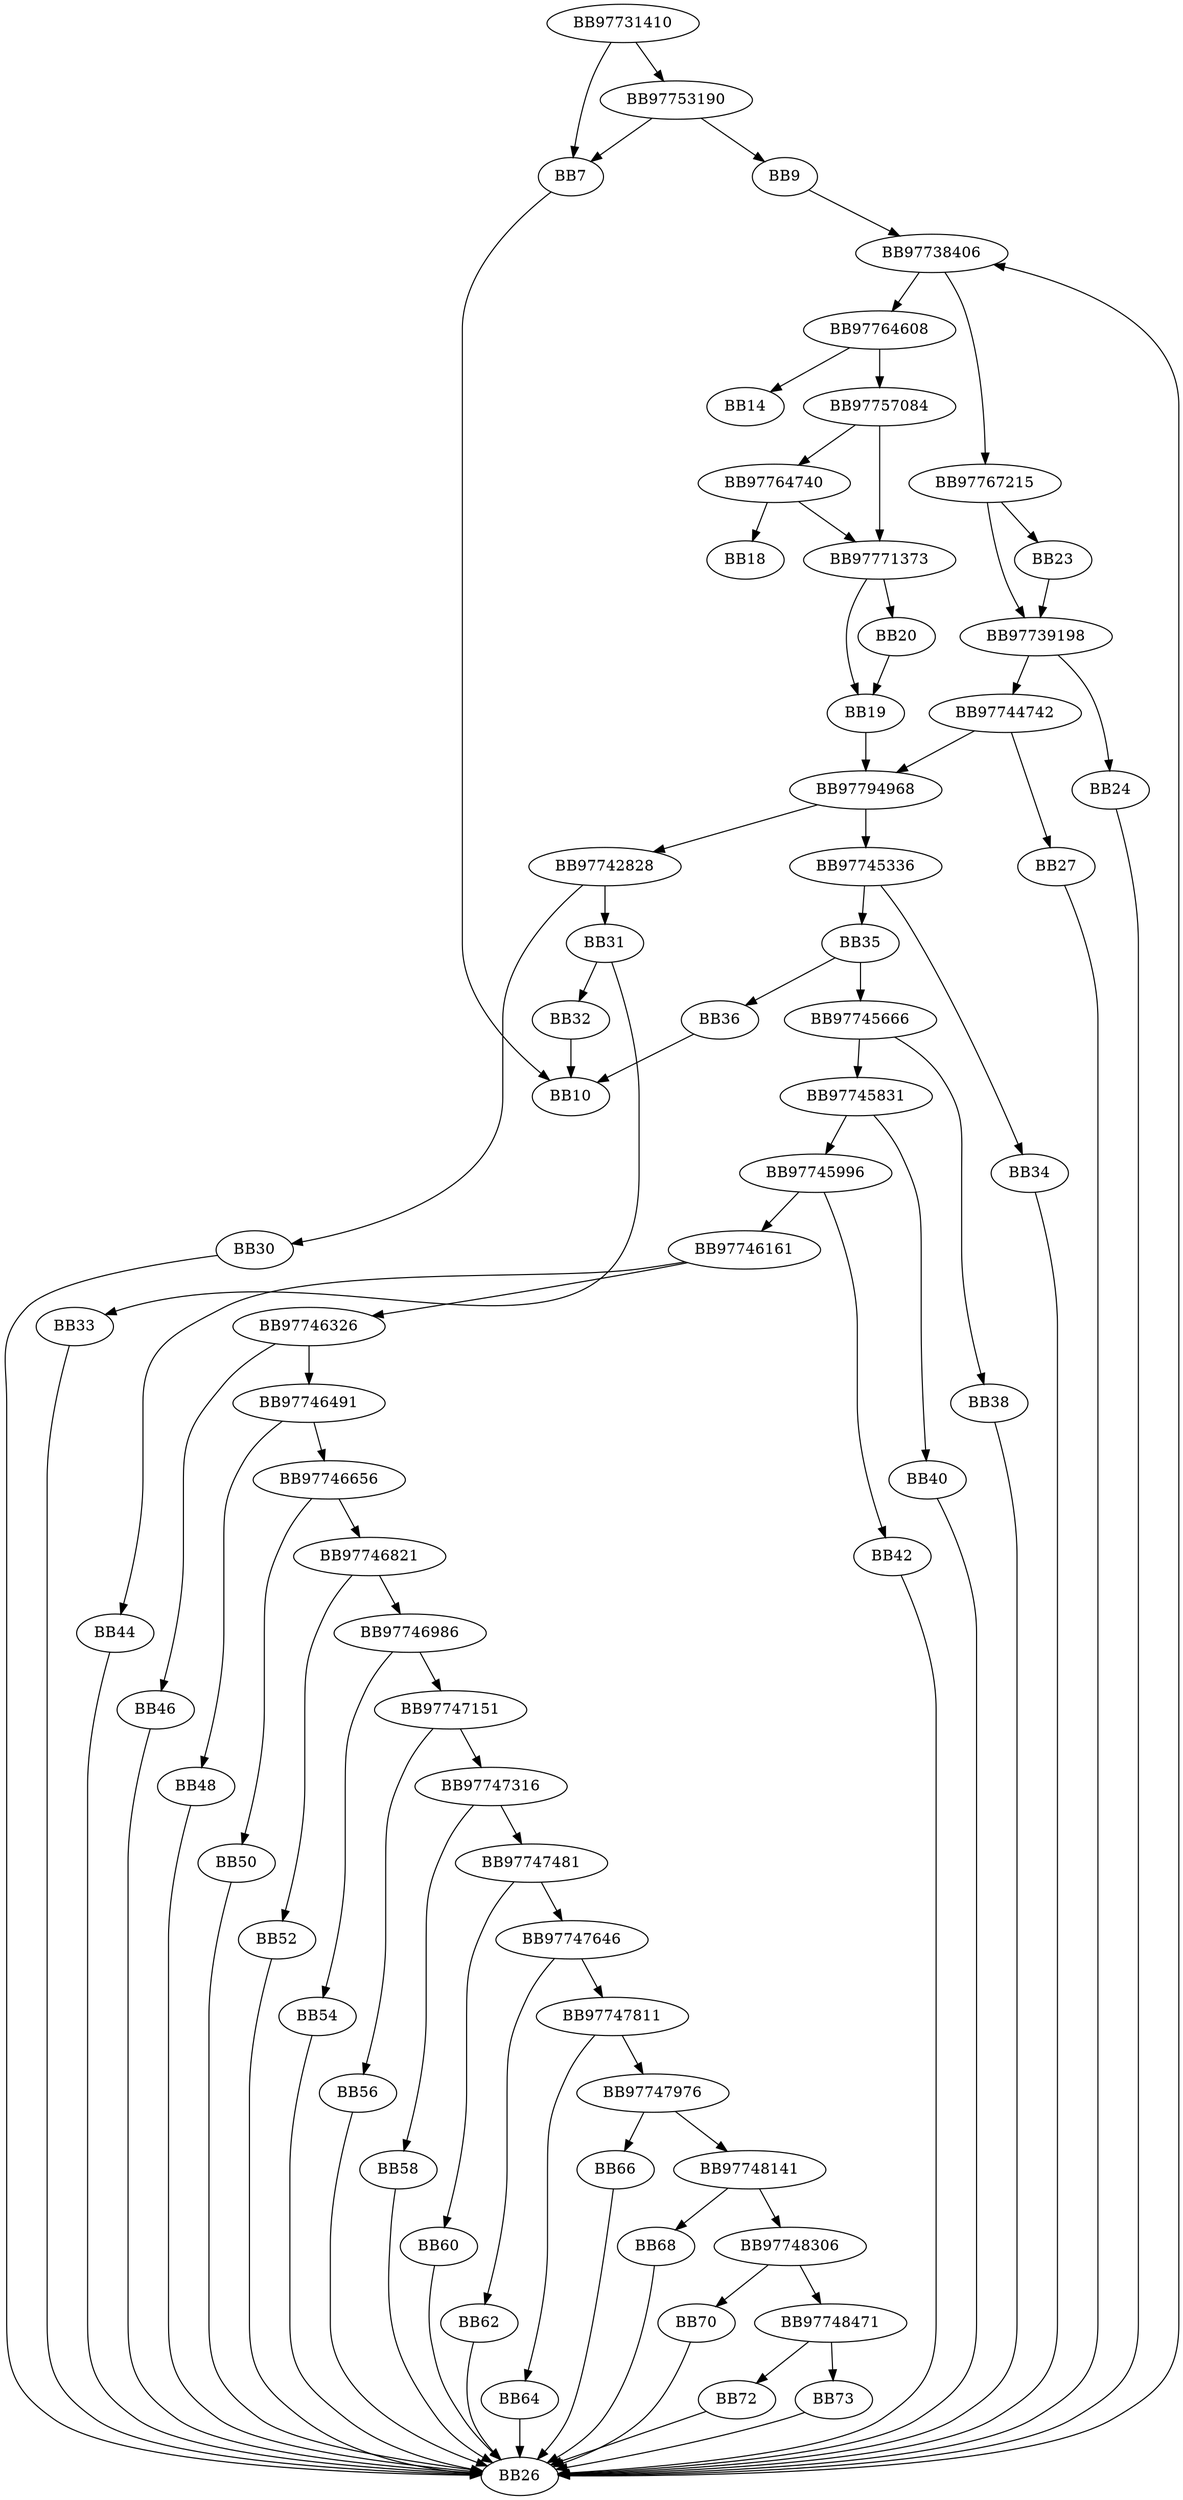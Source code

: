 digraph G{
	BB97731410->BB7;
	BB97731410->BB97753190;
	BB97753190->BB7;
	BB97753190->BB9;
	BB7->BB10;
	BB9->BB97738406;
	BB97738406->BB97764608;
	BB97738406->BB97767215;
	BB97764608->BB14;
	BB97764608->BB97757084;
	BB97757084->BB97764740;
	BB97757084->BB97771373;
	BB97764740->BB18;
	BB97764740->BB97771373;
	BB97771373->BB19;
	BB97771373->BB20;
	BB20->BB19;
	BB19->BB97794968;
	BB97767215->BB97739198;
	BB97767215->BB23;
	BB23->BB97739198;
	BB97739198->BB24;
	BB97739198->BB97744742;
	BB24->BB26;
	BB26->BB97738406;
	BB97744742->BB27;
	BB97744742->BB97794968;
	BB27->BB26;
	BB97794968->BB97745336;
	BB97794968->BB97742828;
	BB97742828->BB30;
	BB97742828->BB31;
	BB30->BB26;
	BB31->BB32;
	BB31->BB33;
	BB32->BB10;
	BB33->BB26;
	BB97745336->BB34;
	BB97745336->BB35;
	BB34->BB26;
	BB35->BB36;
	BB35->BB97745666;
	BB36->BB10;
	BB97745666->BB38;
	BB97745666->BB97745831;
	BB38->BB26;
	BB97745831->BB40;
	BB97745831->BB97745996;
	BB40->BB26;
	BB97745996->BB42;
	BB97745996->BB97746161;
	BB42->BB26;
	BB97746161->BB44;
	BB97746161->BB97746326;
	BB44->BB26;
	BB97746326->BB46;
	BB97746326->BB97746491;
	BB46->BB26;
	BB97746491->BB48;
	BB97746491->BB97746656;
	BB48->BB26;
	BB97746656->BB50;
	BB97746656->BB97746821;
	BB50->BB26;
	BB97746821->BB52;
	BB97746821->BB97746986;
	BB52->BB26;
	BB97746986->BB54;
	BB97746986->BB97747151;
	BB54->BB26;
	BB97747151->BB56;
	BB97747151->BB97747316;
	BB56->BB26;
	BB97747316->BB58;
	BB97747316->BB97747481;
	BB58->BB26;
	BB97747481->BB60;
	BB97747481->BB97747646;
	BB60->BB26;
	BB97747646->BB62;
	BB97747646->BB97747811;
	BB62->BB26;
	BB97747811->BB64;
	BB97747811->BB97747976;
	BB64->BB26;
	BB97747976->BB66;
	BB97747976->BB97748141;
	BB66->BB26;
	BB97748141->BB68;
	BB97748141->BB97748306;
	BB68->BB26;
	BB97748306->BB70;
	BB97748306->BB97748471;
	BB70->BB26;
	BB97748471->BB72;
	BB97748471->BB73;
	BB72->BB26;
	BB73->BB26;
}
